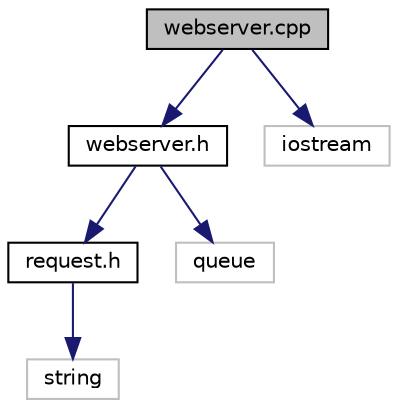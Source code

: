 digraph "webserver.cpp"
{
 // LATEX_PDF_SIZE
  edge [fontname="Helvetica",fontsize="10",labelfontname="Helvetica",labelfontsize="10"];
  node [fontname="Helvetica",fontsize="10",shape=record];
  Node1 [label="webserver.cpp",height=0.2,width=0.4,color="black", fillcolor="grey75", style="filled", fontcolor="black",tooltip="Implements the WebServer class methods."];
  Node1 -> Node2 [color="midnightblue",fontsize="10",style="solid",fontname="Helvetica"];
  Node2 [label="webserver.h",height=0.2,width=0.4,color="black", fillcolor="white", style="filled",URL="$webserver_8h.html",tooltip="Defines the WebServer class used to process web requests in the load balancer simulation."];
  Node2 -> Node3 [color="midnightblue",fontsize="10",style="solid",fontname="Helvetica"];
  Node3 [label="request.h",height=0.2,width=0.4,color="black", fillcolor="white", style="filled",URL="$request_8h.html",tooltip="Defines the Request struct used to represent a web request in the load balancer simulation."];
  Node3 -> Node4 [color="midnightblue",fontsize="10",style="solid",fontname="Helvetica"];
  Node4 [label="string",height=0.2,width=0.4,color="grey75", fillcolor="white", style="filled",tooltip=" "];
  Node2 -> Node5 [color="midnightblue",fontsize="10",style="solid",fontname="Helvetica"];
  Node5 [label="queue",height=0.2,width=0.4,color="grey75", fillcolor="white", style="filled",tooltip=" "];
  Node1 -> Node6 [color="midnightblue",fontsize="10",style="solid",fontname="Helvetica"];
  Node6 [label="iostream",height=0.2,width=0.4,color="grey75", fillcolor="white", style="filled",tooltip=" "];
}
